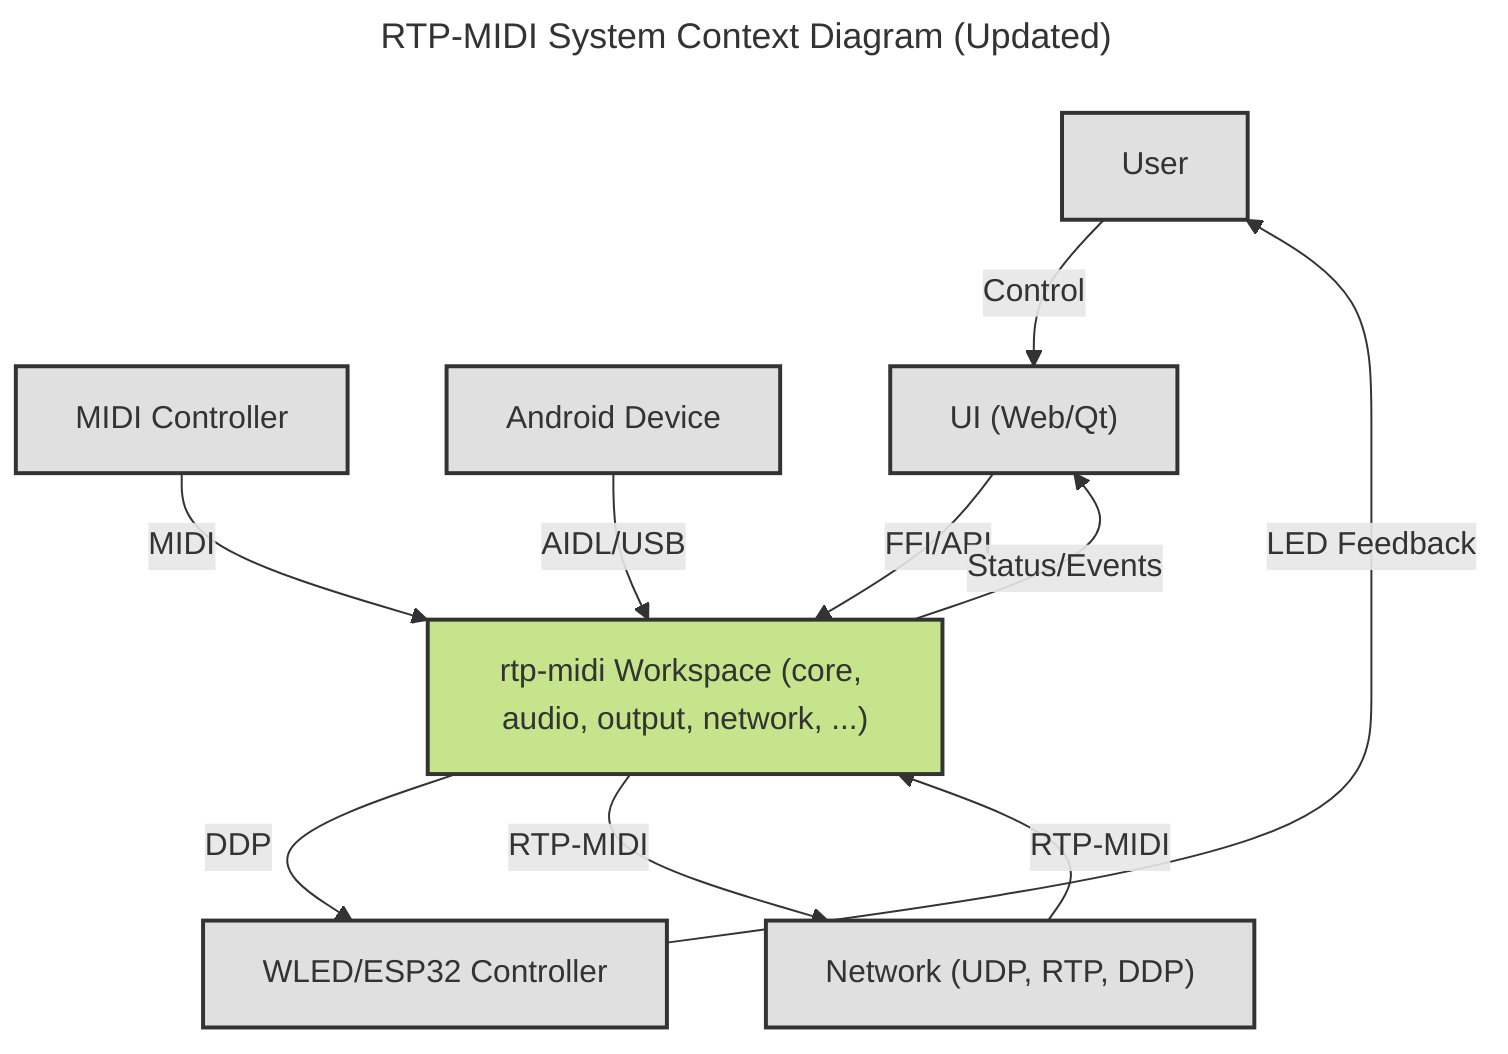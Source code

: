 ---
title: RTP-MIDI System Context Diagram (Updated)
---

flowchart TD
    User["User"]
    MIDIController["MIDI Controller"]
    AndroidDevice["Android Device"]
    WLED["WLED/ESP32 Controller"]
    Network["Network (UDP, RTP, DDP)"]
    Workspace["rtp-midi Workspace (core, audio, output, network, ...)"]
    UI["UI (Web/Qt)"]

    User -->|Control| UI
    UI -->|FFI/API| Workspace
    MIDIController -->|MIDI| Workspace
    AndroidDevice -->|AIDL/USB| Workspace
    Workspace -->|DDP| WLED
    Workspace -->|RTP-MIDI| Network
    Network -->|RTP-MIDI| Workspace
    WLED -->|LED Feedback| User
    Workspace -->|Status/Events| UI

    classDef ext fill:#e0e0e0,stroke:#333,stroke-width:2px;
    class User,MIDIController,AndroidDevice,WLED,Network,Workspace,UI ext;
    classDef core fill:#c6e48b,stroke:#333,stroke-width:2px;
    class Workspace core;

    %% Note: rtp-midi core is compliant with both RFC 6295 and AppleMIDI protocols, and is architected around an internal event bus for maximum modularity and testability.